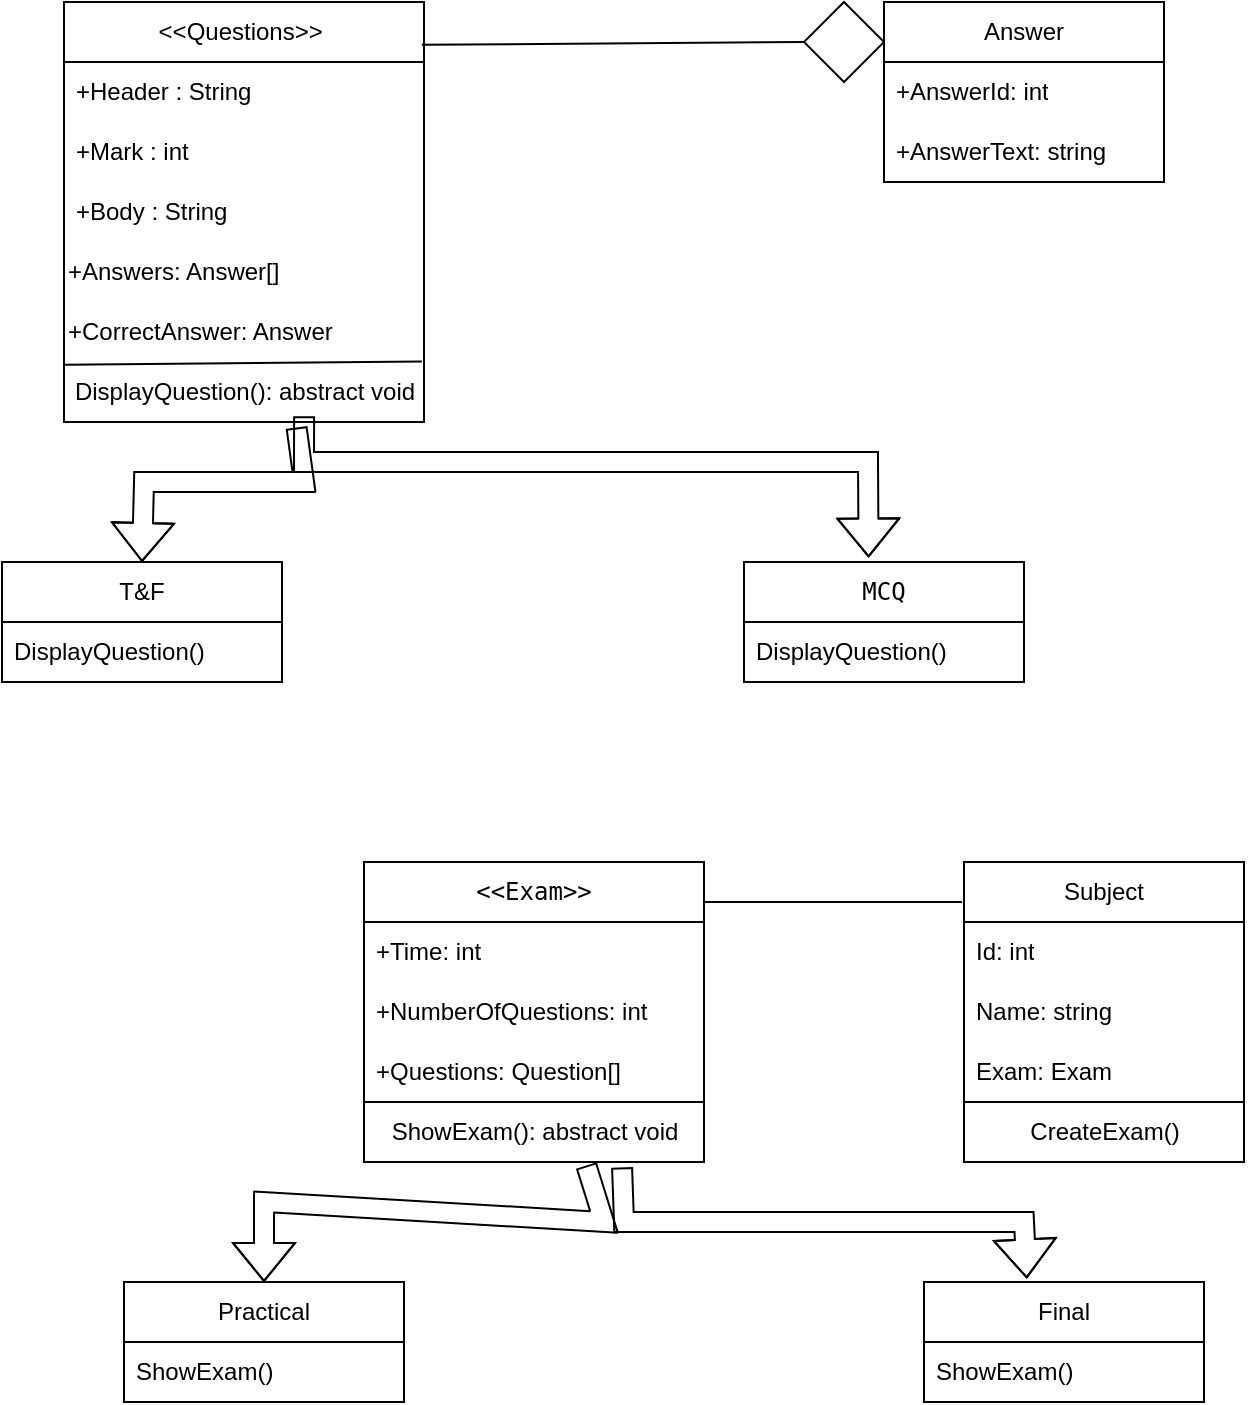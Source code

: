 <mxfile version="27.0.9">
  <diagram name="Page-1" id="0wo69q9bjTKq0ZUKShtO">
    <mxGraphModel dx="848" dy="759" grid="1" gridSize="10" guides="1" tooltips="1" connect="1" arrows="1" fold="1" page="1" pageScale="1" pageWidth="850" pageHeight="1100" math="0" shadow="0">
      <root>
        <mxCell id="0" />
        <mxCell id="1" parent="0" />
        <mxCell id="00xhQrXzOqY6Nz8Qy6sA-2" value="&amp;lt;&amp;lt;Questions&amp;gt;&amp;gt;&amp;nbsp;" style="swimlane;fontStyle=0;childLayout=stackLayout;horizontal=1;startSize=30;horizontalStack=0;resizeParent=1;resizeParentMax=0;resizeLast=0;collapsible=1;marginBottom=0;whiteSpace=wrap;html=1;" vertex="1" parent="1">
          <mxGeometry x="40" y="40" width="180" height="210" as="geometry" />
        </mxCell>
        <mxCell id="00xhQrXzOqY6Nz8Qy6sA-3" value="+Header : String" style="text;strokeColor=none;fillColor=none;align=left;verticalAlign=middle;spacingLeft=4;spacingRight=4;overflow=hidden;points=[[0,0.5],[1,0.5]];portConstraint=eastwest;rotatable=0;whiteSpace=wrap;html=1;" vertex="1" parent="00xhQrXzOqY6Nz8Qy6sA-2">
          <mxGeometry y="30" width="180" height="30" as="geometry" />
        </mxCell>
        <mxCell id="00xhQrXzOqY6Nz8Qy6sA-5" value="+Mark : int&amp;nbsp;" style="text;strokeColor=none;fillColor=none;align=left;verticalAlign=middle;spacingLeft=4;spacingRight=4;overflow=hidden;points=[[0,0.5],[1,0.5]];portConstraint=eastwest;rotatable=0;whiteSpace=wrap;html=1;" vertex="1" parent="00xhQrXzOqY6Nz8Qy6sA-2">
          <mxGeometry y="60" width="180" height="30" as="geometry" />
        </mxCell>
        <mxCell id="00xhQrXzOqY6Nz8Qy6sA-4" value="+Body : String" style="text;strokeColor=none;fillColor=none;align=left;verticalAlign=middle;spacingLeft=4;spacingRight=4;overflow=hidden;points=[[0,0.5],[1,0.5]];portConstraint=eastwest;rotatable=0;whiteSpace=wrap;html=1;" vertex="1" parent="00xhQrXzOqY6Nz8Qy6sA-2">
          <mxGeometry y="90" width="180" height="30" as="geometry" />
        </mxCell>
        <mxCell id="00xhQrXzOqY6Nz8Qy6sA-8" value="+Answers: Answer[]" style="text;html=1;align=left;verticalAlign=middle;resizable=0;points=[];autosize=1;strokeColor=none;fillColor=none;" vertex="1" parent="00xhQrXzOqY6Nz8Qy6sA-2">
          <mxGeometry y="120" width="180" height="30" as="geometry" />
        </mxCell>
        <mxCell id="00xhQrXzOqY6Nz8Qy6sA-9" value="+CorrectAnswer: Answer" style="text;html=1;align=left;verticalAlign=middle;resizable=0;points=[];autosize=1;strokeColor=none;fillColor=none;" vertex="1" parent="00xhQrXzOqY6Nz8Qy6sA-2">
          <mxGeometry y="150" width="180" height="30" as="geometry" />
        </mxCell>
        <mxCell id="00xhQrXzOqY6Nz8Qy6sA-11" value="" style="endArrow=none;html=1;rounded=0;" edge="1" parent="00xhQrXzOqY6Nz8Qy6sA-2" source="00xhQrXzOqY6Nz8Qy6sA-10">
          <mxGeometry width="50" height="50" relative="1" as="geometry">
            <mxPoint x="20" y="180" as="sourcePoint" />
            <mxPoint x="180" y="180" as="targetPoint" />
          </mxGeometry>
        </mxCell>
        <mxCell id="00xhQrXzOqY6Nz8Qy6sA-12" value="" style="endArrow=none;html=1;rounded=0;entryX=0.994;entryY=-0.007;entryDx=0;entryDy=0;entryPerimeter=0;exitX=0.003;exitY=0.047;exitDx=0;exitDy=0;exitPerimeter=0;" edge="1" parent="00xhQrXzOqY6Nz8Qy6sA-2" source="00xhQrXzOqY6Nz8Qy6sA-10" target="00xhQrXzOqY6Nz8Qy6sA-10">
          <mxGeometry width="50" height="50" relative="1" as="geometry">
            <mxPoint x="-15" y="179" as="sourcePoint" />
            <mxPoint x="195" y="179" as="targetPoint" />
          </mxGeometry>
        </mxCell>
        <mxCell id="00xhQrXzOqY6Nz8Qy6sA-10" value="DisplayQuestion(): abstract void" style="text;html=1;align=center;verticalAlign=middle;resizable=0;points=[];autosize=1;strokeColor=none;fillColor=none;" vertex="1" parent="00xhQrXzOqY6Nz8Qy6sA-2">
          <mxGeometry y="180" width="180" height="30" as="geometry" />
        </mxCell>
        <mxCell id="00xhQrXzOqY6Nz8Qy6sA-15" value="T&amp;amp;F" style="swimlane;fontStyle=0;childLayout=stackLayout;horizontal=1;startSize=30;horizontalStack=0;resizeParent=1;resizeParentMax=0;resizeLast=0;collapsible=1;marginBottom=0;whiteSpace=wrap;html=1;" vertex="1" parent="1">
          <mxGeometry x="9" y="320" width="140" height="60" as="geometry" />
        </mxCell>
        <mxCell id="00xhQrXzOqY6Nz8Qy6sA-16" value="DisplayQuestion()" style="text;strokeColor=none;fillColor=none;align=left;verticalAlign=middle;spacingLeft=4;spacingRight=4;overflow=hidden;points=[[0,0.5],[1,0.5]];portConstraint=eastwest;rotatable=0;whiteSpace=wrap;html=1;" vertex="1" parent="00xhQrXzOqY6Nz8Qy6sA-15">
          <mxGeometry y="30" width="140" height="30" as="geometry" />
        </mxCell>
        <mxCell id="00xhQrXzOqY6Nz8Qy6sA-19" value="&lt;code data-end=&quot;518&quot; data-start=&quot;505&quot;&gt;MCQ&lt;/code&gt;" style="swimlane;fontStyle=0;childLayout=stackLayout;horizontal=1;startSize=30;horizontalStack=0;resizeParent=1;resizeParentMax=0;resizeLast=0;collapsible=1;marginBottom=0;whiteSpace=wrap;html=1;" vertex="1" parent="1">
          <mxGeometry x="380" y="320" width="140" height="60" as="geometry" />
        </mxCell>
        <mxCell id="00xhQrXzOqY6Nz8Qy6sA-20" value="DisplayQuestion()" style="text;strokeColor=none;fillColor=none;align=left;verticalAlign=middle;spacingLeft=4;spacingRight=4;overflow=hidden;points=[[0,0.5],[1,0.5]];portConstraint=eastwest;rotatable=0;whiteSpace=wrap;html=1;" vertex="1" parent="00xhQrXzOqY6Nz8Qy6sA-19">
          <mxGeometry y="30" width="140" height="30" as="geometry" />
        </mxCell>
        <mxCell id="00xhQrXzOqY6Nz8Qy6sA-23" value="Answer" style="swimlane;fontStyle=0;childLayout=stackLayout;horizontal=1;startSize=30;horizontalStack=0;resizeParent=1;resizeParentMax=0;resizeLast=0;collapsible=1;marginBottom=0;whiteSpace=wrap;html=1;" vertex="1" parent="1">
          <mxGeometry x="450" y="40" width="140" height="90" as="geometry" />
        </mxCell>
        <mxCell id="00xhQrXzOqY6Nz8Qy6sA-24" value="+AnswerId: int" style="text;strokeColor=none;fillColor=none;align=left;verticalAlign=middle;spacingLeft=4;spacingRight=4;overflow=hidden;points=[[0,0.5],[1,0.5]];portConstraint=eastwest;rotatable=0;whiteSpace=wrap;html=1;" vertex="1" parent="00xhQrXzOqY6Nz8Qy6sA-23">
          <mxGeometry y="30" width="140" height="30" as="geometry" />
        </mxCell>
        <mxCell id="00xhQrXzOqY6Nz8Qy6sA-26" value="+AnswerText: string" style="text;strokeColor=none;fillColor=none;align=left;verticalAlign=middle;spacingLeft=4;spacingRight=4;overflow=hidden;points=[[0,0.5],[1,0.5]];portConstraint=eastwest;rotatable=0;whiteSpace=wrap;html=1;" vertex="1" parent="00xhQrXzOqY6Nz8Qy6sA-23">
          <mxGeometry y="60" width="140" height="30" as="geometry" />
        </mxCell>
        <mxCell id="00xhQrXzOqY6Nz8Qy6sA-27" value="&lt;code data-end=&quot;713&quot; data-start=&quot;707&quot;&gt;&amp;lt;&amp;lt;Exam&amp;gt;&amp;gt;&lt;/code&gt;" style="swimlane;fontStyle=0;childLayout=stackLayout;horizontal=1;startSize=30;horizontalStack=0;resizeParent=1;resizeParentMax=0;resizeLast=0;collapsible=1;marginBottom=0;whiteSpace=wrap;html=1;" vertex="1" parent="1">
          <mxGeometry x="190" y="470" width="170" height="150" as="geometry" />
        </mxCell>
        <mxCell id="00xhQrXzOqY6Nz8Qy6sA-28" value="+Time: int" style="text;strokeColor=none;fillColor=none;align=left;verticalAlign=middle;spacingLeft=4;spacingRight=4;overflow=hidden;points=[[0,0.5],[1,0.5]];portConstraint=eastwest;rotatable=0;whiteSpace=wrap;html=1;" vertex="1" parent="00xhQrXzOqY6Nz8Qy6sA-27">
          <mxGeometry y="30" width="170" height="30" as="geometry" />
        </mxCell>
        <mxCell id="00xhQrXzOqY6Nz8Qy6sA-29" value="+NumberOfQuestions: int" style="text;strokeColor=none;fillColor=none;align=left;verticalAlign=middle;spacingLeft=4;spacingRight=4;overflow=hidden;points=[[0,0.5],[1,0.5]];portConstraint=eastwest;rotatable=0;whiteSpace=wrap;html=1;" vertex="1" parent="00xhQrXzOqY6Nz8Qy6sA-27">
          <mxGeometry y="60" width="170" height="30" as="geometry" />
        </mxCell>
        <mxCell id="00xhQrXzOqY6Nz8Qy6sA-30" value="+Questions: Question[]" style="text;strokeColor=none;fillColor=none;align=left;verticalAlign=middle;spacingLeft=4;spacingRight=4;overflow=hidden;points=[[0,0.5],[1,0.5]];portConstraint=eastwest;rotatable=0;whiteSpace=wrap;html=1;" vertex="1" parent="00xhQrXzOqY6Nz8Qy6sA-27">
          <mxGeometry y="90" width="170" height="30" as="geometry" />
        </mxCell>
        <mxCell id="00xhQrXzOqY6Nz8Qy6sA-32" value="" style="endArrow=none;html=1;rounded=0;" edge="1" parent="00xhQrXzOqY6Nz8Qy6sA-27">
          <mxGeometry width="50" height="50" relative="1" as="geometry">
            <mxPoint y="120" as="sourcePoint" />
            <mxPoint x="170" y="120" as="targetPoint" />
          </mxGeometry>
        </mxCell>
        <mxCell id="00xhQrXzOqY6Nz8Qy6sA-31" value="ShowExam(): abstract void" style="text;html=1;align=center;verticalAlign=middle;resizable=0;points=[];autosize=1;strokeColor=none;fillColor=none;" vertex="1" parent="00xhQrXzOqY6Nz8Qy6sA-27">
          <mxGeometry y="120" width="170" height="30" as="geometry" />
        </mxCell>
        <mxCell id="00xhQrXzOqY6Nz8Qy6sA-36" value="Practical" style="swimlane;fontStyle=0;childLayout=stackLayout;horizontal=1;startSize=30;horizontalStack=0;resizeParent=1;resizeParentMax=0;resizeLast=0;collapsible=1;marginBottom=0;whiteSpace=wrap;html=1;" vertex="1" parent="1">
          <mxGeometry x="70" y="680" width="140" height="60" as="geometry" />
        </mxCell>
        <mxCell id="00xhQrXzOqY6Nz8Qy6sA-37" value="ShowExam()" style="text;strokeColor=none;fillColor=none;align=left;verticalAlign=middle;spacingLeft=4;spacingRight=4;overflow=hidden;points=[[0,0.5],[1,0.5]];portConstraint=eastwest;rotatable=0;whiteSpace=wrap;html=1;" vertex="1" parent="00xhQrXzOqY6Nz8Qy6sA-36">
          <mxGeometry y="30" width="140" height="30" as="geometry" />
        </mxCell>
        <mxCell id="00xhQrXzOqY6Nz8Qy6sA-40" value="Final" style="swimlane;fontStyle=0;childLayout=stackLayout;horizontal=1;startSize=30;horizontalStack=0;resizeParent=1;resizeParentMax=0;resizeLast=0;collapsible=1;marginBottom=0;whiteSpace=wrap;html=1;" vertex="1" parent="1">
          <mxGeometry x="470" y="680" width="140" height="60" as="geometry" />
        </mxCell>
        <mxCell id="00xhQrXzOqY6Nz8Qy6sA-41" value="ShowExam()" style="text;strokeColor=none;fillColor=none;align=left;verticalAlign=middle;spacingLeft=4;spacingRight=4;overflow=hidden;points=[[0,0.5],[1,0.5]];portConstraint=eastwest;rotatable=0;whiteSpace=wrap;html=1;" vertex="1" parent="00xhQrXzOqY6Nz8Qy6sA-40">
          <mxGeometry y="30" width="140" height="30" as="geometry" />
        </mxCell>
        <mxCell id="00xhQrXzOqY6Nz8Qy6sA-45" value="Subject" style="swimlane;fontStyle=0;childLayout=stackLayout;horizontal=1;startSize=30;horizontalStack=0;resizeParent=1;resizeParentMax=0;resizeLast=0;collapsible=1;marginBottom=0;whiteSpace=wrap;html=1;" vertex="1" parent="1">
          <mxGeometry x="490" y="470" width="140" height="150" as="geometry" />
        </mxCell>
        <mxCell id="00xhQrXzOqY6Nz8Qy6sA-46" value="Id: int" style="text;strokeColor=none;fillColor=none;align=left;verticalAlign=middle;spacingLeft=4;spacingRight=4;overflow=hidden;points=[[0,0.5],[1,0.5]];portConstraint=eastwest;rotatable=0;whiteSpace=wrap;html=1;" vertex="1" parent="00xhQrXzOqY6Nz8Qy6sA-45">
          <mxGeometry y="30" width="140" height="30" as="geometry" />
        </mxCell>
        <mxCell id="00xhQrXzOqY6Nz8Qy6sA-47" value="Name: string" style="text;strokeColor=none;fillColor=none;align=left;verticalAlign=middle;spacingLeft=4;spacingRight=4;overflow=hidden;points=[[0,0.5],[1,0.5]];portConstraint=eastwest;rotatable=0;whiteSpace=wrap;html=1;" vertex="1" parent="00xhQrXzOqY6Nz8Qy6sA-45">
          <mxGeometry y="60" width="140" height="30" as="geometry" />
        </mxCell>
        <mxCell id="00xhQrXzOqY6Nz8Qy6sA-48" value="Exam: Exam" style="text;strokeColor=none;fillColor=none;align=left;verticalAlign=middle;spacingLeft=4;spacingRight=4;overflow=hidden;points=[[0,0.5],[1,0.5]];portConstraint=eastwest;rotatable=0;whiteSpace=wrap;html=1;" vertex="1" parent="00xhQrXzOqY6Nz8Qy6sA-45">
          <mxGeometry y="90" width="140" height="30" as="geometry" />
        </mxCell>
        <mxCell id="00xhQrXzOqY6Nz8Qy6sA-50" value="" style="endArrow=none;html=1;rounded=0;" edge="1" parent="00xhQrXzOqY6Nz8Qy6sA-45">
          <mxGeometry width="50" height="50" relative="1" as="geometry">
            <mxPoint y="120" as="sourcePoint" />
            <mxPoint x="140" y="120" as="targetPoint" />
          </mxGeometry>
        </mxCell>
        <mxCell id="00xhQrXzOqY6Nz8Qy6sA-49" value="CreateExam()" style="text;html=1;align=center;verticalAlign=middle;resizable=0;points=[];autosize=1;strokeColor=none;fillColor=none;" vertex="1" parent="00xhQrXzOqY6Nz8Qy6sA-45">
          <mxGeometry y="120" width="140" height="30" as="geometry" />
        </mxCell>
        <mxCell id="00xhQrXzOqY6Nz8Qy6sA-52" value="" style="endArrow=none;html=1;rounded=0;" edge="1" parent="1">
          <mxGeometry width="50" height="50" relative="1" as="geometry">
            <mxPoint x="360" y="490" as="sourcePoint" />
            <mxPoint x="489" y="490" as="targetPoint" />
          </mxGeometry>
        </mxCell>
        <mxCell id="00xhQrXzOqY6Nz8Qy6sA-54" value="" style="rhombus;whiteSpace=wrap;html=1;" vertex="1" parent="1">
          <mxGeometry x="410" y="40" width="40" height="40" as="geometry" />
        </mxCell>
        <mxCell id="00xhQrXzOqY6Nz8Qy6sA-55" value="" style="endArrow=none;html=1;rounded=0;entryX=0;entryY=0.5;entryDx=0;entryDy=0;exitX=0.994;exitY=0.102;exitDx=0;exitDy=0;exitPerimeter=0;" edge="1" parent="1" source="00xhQrXzOqY6Nz8Qy6sA-2" target="00xhQrXzOqY6Nz8Qy6sA-54">
          <mxGeometry width="50" height="50" relative="1" as="geometry">
            <mxPoint x="320" y="220" as="sourcePoint" />
            <mxPoint x="370" y="170" as="targetPoint" />
          </mxGeometry>
        </mxCell>
        <mxCell id="00xhQrXzOqY6Nz8Qy6sA-56" value="" style="shape=flexArrow;endArrow=classic;html=1;rounded=0;entryX=0.445;entryY=-0.038;entryDx=0;entryDy=0;entryPerimeter=0;exitX=0.667;exitY=0.904;exitDx=0;exitDy=0;exitPerimeter=0;" edge="1" parent="1" source="00xhQrXzOqY6Nz8Qy6sA-10" target="00xhQrXzOqY6Nz8Qy6sA-19">
          <mxGeometry width="50" height="50" relative="1" as="geometry">
            <mxPoint x="110" y="270" as="sourcePoint" />
            <mxPoint x="350" y="360" as="targetPoint" />
            <Array as="points">
              <mxPoint x="160" y="270" />
              <mxPoint x="442" y="270" />
            </Array>
          </mxGeometry>
        </mxCell>
        <mxCell id="00xhQrXzOqY6Nz8Qy6sA-58" value="" style="shape=flexArrow;endArrow=classic;html=1;rounded=0;exitX=0.646;exitY=1.092;exitDx=0;exitDy=0;exitPerimeter=0;entryX=0.5;entryY=0;entryDx=0;entryDy=0;" edge="1" parent="1" source="00xhQrXzOqY6Nz8Qy6sA-10" target="00xhQrXzOqY6Nz8Qy6sA-15">
          <mxGeometry width="50" height="50" relative="1" as="geometry">
            <mxPoint x="300" y="410" as="sourcePoint" />
            <mxPoint x="350" y="360" as="targetPoint" />
            <Array as="points">
              <mxPoint x="160" y="280" />
              <mxPoint x="80" y="280" />
            </Array>
          </mxGeometry>
        </mxCell>
        <mxCell id="00xhQrXzOqY6Nz8Qy6sA-59" value="" style="shape=flexArrow;endArrow=classic;html=1;rounded=0;exitX=0.759;exitY=1.088;exitDx=0;exitDy=0;exitPerimeter=0;entryX=0.367;entryY=-0.03;entryDx=0;entryDy=0;entryPerimeter=0;" edge="1" parent="1" source="00xhQrXzOqY6Nz8Qy6sA-31" target="00xhQrXzOqY6Nz8Qy6sA-40">
          <mxGeometry width="50" height="50" relative="1" as="geometry">
            <mxPoint x="300" y="650" as="sourcePoint" />
            <mxPoint x="520" y="670" as="targetPoint" />
            <Array as="points">
              <mxPoint x="320" y="650" />
              <mxPoint x="520" y="650" />
            </Array>
          </mxGeometry>
        </mxCell>
        <mxCell id="00xhQrXzOqY6Nz8Qy6sA-60" value="" style="shape=flexArrow;endArrow=classic;html=1;rounded=0;entryX=0.5;entryY=0;entryDx=0;entryDy=0;exitX=0.654;exitY=1.057;exitDx=0;exitDy=0;exitPerimeter=0;" edge="1" parent="1" source="00xhQrXzOqY6Nz8Qy6sA-31" target="00xhQrXzOqY6Nz8Qy6sA-36">
          <mxGeometry width="50" height="50" relative="1" as="geometry">
            <mxPoint x="310" y="630" as="sourcePoint" />
            <mxPoint x="360" y="540" as="targetPoint" />
            <Array as="points">
              <mxPoint x="310" y="650" />
              <mxPoint x="140" y="640" />
            </Array>
          </mxGeometry>
        </mxCell>
      </root>
    </mxGraphModel>
  </diagram>
</mxfile>
